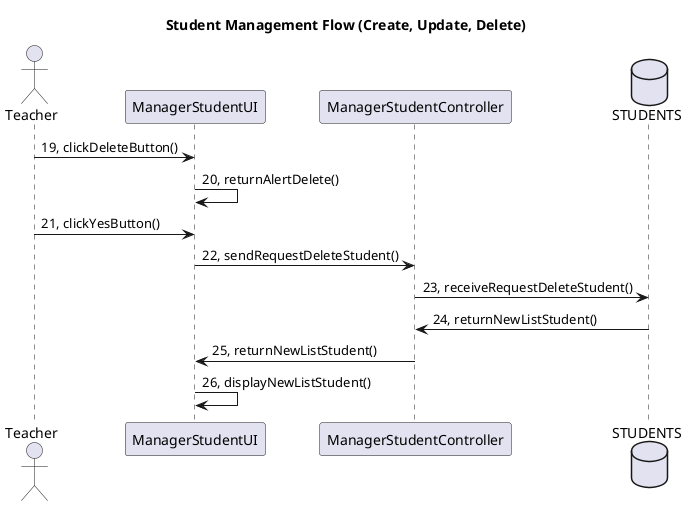 
@startuml
title Student Management Flow (Create, Update, Delete)

actor Teacher
participant ManagerStudentUI
participant ManagerStudentController
database STUDENTS

/' --- DELETE STUDENT --- '/
Teacher->ManagerStudentUI: 19, clickDeleteButton() 
ManagerStudentUI->ManagerStudentUI: 20, returnAlertDelete()
Teacher->ManagerStudentUI: 21, clickYesButton()
ManagerStudentUI->ManagerStudentController: 22, sendRequestDeleteStudent()
ManagerStudentController->STUDENTS: 23, receiveRequestDeleteStudent()
STUDENTS->ManagerStudentController: 24, returnNewListStudent()
ManagerStudentController->ManagerStudentUI: 25, returnNewListStudent()
ManagerStudentUI->ManagerStudentUI: 26, displayNewListStudent()

@enduml